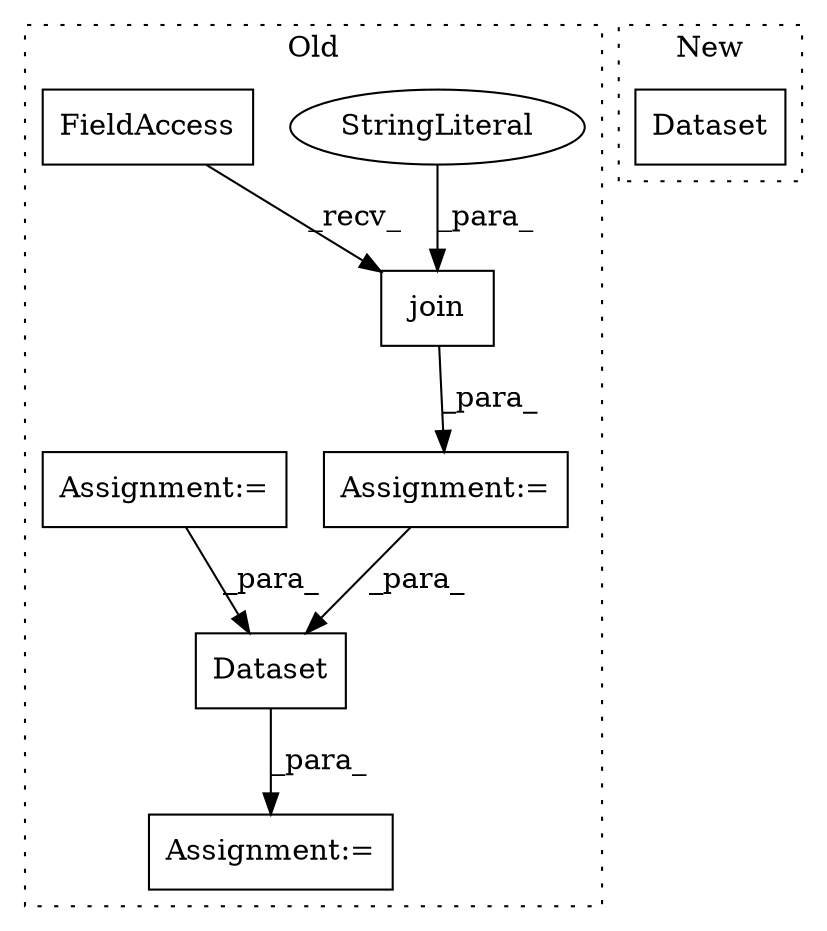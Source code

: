 digraph G {
subgraph cluster0 {
1 [label="join" a="32" s="2014,2038" l="5,1" shape="box"];
3 [label="Dataset" a="32" s="2983,3061" l="8,1" shape="box"];
4 [label="StringLiteral" a="45" s="2028" l="10" shape="ellipse"];
5 [label="FieldAccess" a="22" s="2006" l="7" shape="box"];
6 [label="Assignment:=" a="7" s="2056" l="1" shape="box"];
7 [label="Assignment:=" a="7" s="2005" l="1" shape="box"];
8 [label="Assignment:=" a="7" s="3240" l="1" shape="box"];
label = "Old";
style="dotted";
}
subgraph cluster1 {
2 [label="Dataset" a="32" s="2209,2230" l="8,1" shape="box"];
label = "New";
style="dotted";
}
1 -> 7 [label="_para_"];
3 -> 8 [label="_para_"];
4 -> 1 [label="_para_"];
5 -> 1 [label="_recv_"];
6 -> 3 [label="_para_"];
7 -> 3 [label="_para_"];
}